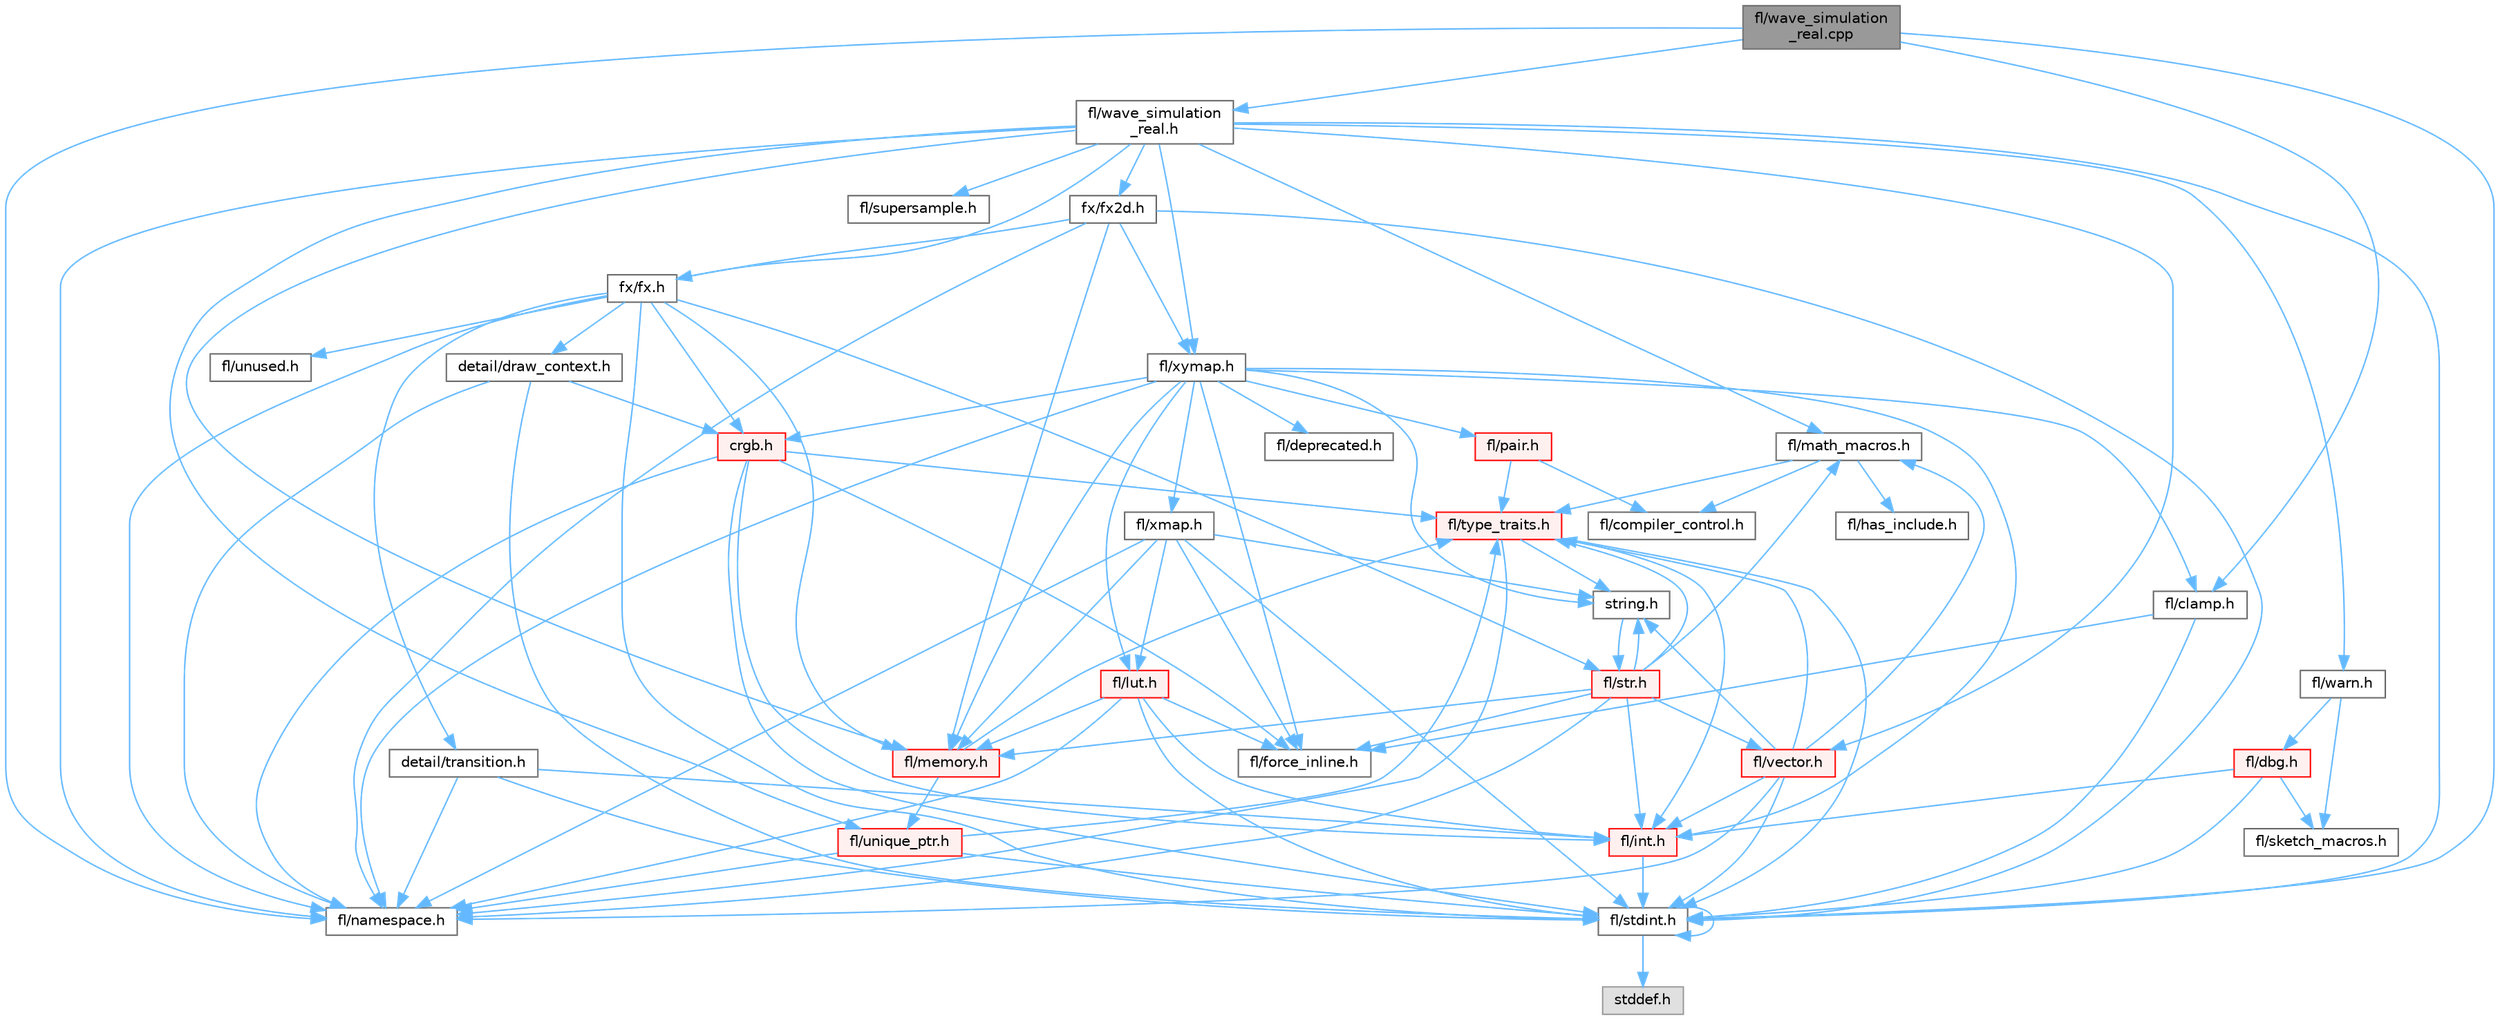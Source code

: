 digraph "fl/wave_simulation_real.cpp"
{
 // INTERACTIVE_SVG=YES
 // LATEX_PDF_SIZE
  bgcolor="transparent";
  edge [fontname=Helvetica,fontsize=10,labelfontname=Helvetica,labelfontsize=10];
  node [fontname=Helvetica,fontsize=10,shape=box,height=0.2,width=0.4];
  Node1 [id="Node000001",label="fl/wave_simulation\l_real.cpp",height=0.2,width=0.4,color="gray40", fillcolor="grey60", style="filled", fontcolor="black",tooltip=" "];
  Node1 -> Node2 [id="edge1_Node000001_Node000002",color="steelblue1",style="solid",tooltip=" "];
  Node2 [id="Node000002",label="fl/stdint.h",height=0.2,width=0.4,color="grey40", fillcolor="white", style="filled",URL="$df/dd8/stdint_8h.html",tooltip=" "];
  Node2 -> Node3 [id="edge2_Node000002_Node000003",color="steelblue1",style="solid",tooltip=" "];
  Node3 [id="Node000003",label="stddef.h",height=0.2,width=0.4,color="grey60", fillcolor="#E0E0E0", style="filled",tooltip=" "];
  Node2 -> Node2 [id="edge3_Node000002_Node000002",color="steelblue1",style="solid",tooltip=" "];
  Node1 -> Node4 [id="edge4_Node000001_Node000004",color="steelblue1",style="solid",tooltip=" "];
  Node4 [id="Node000004",label="fl/clamp.h",height=0.2,width=0.4,color="grey40", fillcolor="white", style="filled",URL="$d6/dd3/clamp_8h.html",tooltip=" "];
  Node4 -> Node2 [id="edge5_Node000004_Node000002",color="steelblue1",style="solid",tooltip=" "];
  Node4 -> Node5 [id="edge6_Node000004_Node000005",color="steelblue1",style="solid",tooltip=" "];
  Node5 [id="Node000005",label="fl/force_inline.h",height=0.2,width=0.4,color="grey40", fillcolor="white", style="filled",URL="$d4/d64/force__inline_8h.html",tooltip=" "];
  Node1 -> Node6 [id="edge7_Node000001_Node000006",color="steelblue1",style="solid",tooltip=" "];
  Node6 [id="Node000006",label="fl/namespace.h",height=0.2,width=0.4,color="grey40", fillcolor="white", style="filled",URL="$df/d2a/namespace_8h.html",tooltip="Implements the FastLED namespace macros."];
  Node1 -> Node7 [id="edge8_Node000001_Node000007",color="steelblue1",style="solid",tooltip=" "];
  Node7 [id="Node000007",label="fl/wave_simulation\l_real.h",height=0.2,width=0.4,color="grey40", fillcolor="white", style="filled",URL="$dd/d8e/wave__simulation__real_8h.html",tooltip=" "];
  Node7 -> Node2 [id="edge9_Node000007_Node000002",color="steelblue1",style="solid",tooltip=" "];
  Node7 -> Node8 [id="edge10_Node000007_Node000008",color="steelblue1",style="solid",tooltip=" "];
  Node8 [id="Node000008",label="fl/math_macros.h",height=0.2,width=0.4,color="grey40", fillcolor="white", style="filled",URL="$d8/db8/math__macros_8h.html",tooltip=" "];
  Node8 -> Node9 [id="edge11_Node000008_Node000009",color="steelblue1",style="solid",tooltip=" "];
  Node9 [id="Node000009",label="fl/has_include.h",height=0.2,width=0.4,color="grey40", fillcolor="white", style="filled",URL="$da/d99/has__include_8h.html",tooltip=" "];
  Node8 -> Node10 [id="edge12_Node000008_Node000010",color="steelblue1",style="solid",tooltip=" "];
  Node10 [id="Node000010",label="fl/compiler_control.h",height=0.2,width=0.4,color="grey40", fillcolor="white", style="filled",URL="$d4/d54/compiler__control_8h.html",tooltip=" "];
  Node8 -> Node11 [id="edge13_Node000008_Node000011",color="steelblue1",style="solid",tooltip=" "];
  Node11 [id="Node000011",label="fl/type_traits.h",height=0.2,width=0.4,color="red", fillcolor="#FFF0F0", style="filled",URL="$df/d63/type__traits_8h.html",tooltip=" "];
  Node11 -> Node12 [id="edge14_Node000011_Node000012",color="steelblue1",style="solid",tooltip=" "];
  Node12 [id="Node000012",label="string.h",height=0.2,width=0.4,color="grey40", fillcolor="white", style="filled",URL="$da/d66/string_8h.html",tooltip=" "];
  Node12 -> Node13 [id="edge15_Node000012_Node000013",color="steelblue1",style="solid",tooltip=" "];
  Node13 [id="Node000013",label="fl/str.h",height=0.2,width=0.4,color="red", fillcolor="#FFF0F0", style="filled",URL="$d1/d93/str_8h.html",tooltip=" "];
  Node13 -> Node14 [id="edge16_Node000013_Node000014",color="steelblue1",style="solid",tooltip=" "];
  Node14 [id="Node000014",label="fl/int.h",height=0.2,width=0.4,color="red", fillcolor="#FFF0F0", style="filled",URL="$d3/d7e/int_8h.html",tooltip=" "];
  Node14 -> Node2 [id="edge17_Node000014_Node000002",color="steelblue1",style="solid",tooltip=" "];
  Node13 -> Node12 [id="edge18_Node000013_Node000012",color="steelblue1",style="solid",tooltip=" "];
  Node13 -> Node8 [id="edge19_Node000013_Node000008",color="steelblue1",style="solid",tooltip=" "];
  Node13 -> Node6 [id="edge20_Node000013_Node000006",color="steelblue1",style="solid",tooltip=" "];
  Node13 -> Node20 [id="edge21_Node000013_Node000020",color="steelblue1",style="solid",tooltip=" "];
  Node20 [id="Node000020",label="fl/memory.h",height=0.2,width=0.4,color="red", fillcolor="#FFF0F0", style="filled",URL="$dc/d18/memory_8h.html",tooltip=" "];
  Node20 -> Node23 [id="edge22_Node000020_Node000023",color="steelblue1",style="solid",tooltip=" "];
  Node23 [id="Node000023",label="fl/unique_ptr.h",height=0.2,width=0.4,color="red", fillcolor="#FFF0F0", style="filled",URL="$da/d4b/unique__ptr_8h.html",tooltip=" "];
  Node23 -> Node6 [id="edge23_Node000023_Node000006",color="steelblue1",style="solid",tooltip=" "];
  Node23 -> Node11 [id="edge24_Node000023_Node000011",color="steelblue1",style="solid",tooltip=" "];
  Node23 -> Node2 [id="edge25_Node000023_Node000002",color="steelblue1",style="solid",tooltip=" "];
  Node20 -> Node11 [id="edge26_Node000020_Node000011",color="steelblue1",style="solid",tooltip=" "];
  Node13 -> Node11 [id="edge27_Node000013_Node000011",color="steelblue1",style="solid",tooltip=" "];
  Node13 -> Node47 [id="edge28_Node000013_Node000047",color="steelblue1",style="solid",tooltip=" "];
  Node47 [id="Node000047",label="fl/vector.h",height=0.2,width=0.4,color="red", fillcolor="#FFF0F0", style="filled",URL="$d6/d68/vector_8h.html",tooltip=" "];
  Node47 -> Node2 [id="edge29_Node000047_Node000002",color="steelblue1",style="solid",tooltip=" "];
  Node47 -> Node14 [id="edge30_Node000047_Node000014",color="steelblue1",style="solid",tooltip=" "];
  Node47 -> Node12 [id="edge31_Node000047_Node000012",color="steelblue1",style="solid",tooltip=" "];
  Node47 -> Node8 [id="edge32_Node000047_Node000008",color="steelblue1",style="solid",tooltip=" "];
  Node47 -> Node6 [id="edge33_Node000047_Node000006",color="steelblue1",style="solid",tooltip=" "];
  Node47 -> Node11 [id="edge34_Node000047_Node000011",color="steelblue1",style="solid",tooltip=" "];
  Node13 -> Node5 [id="edge35_Node000013_Node000005",color="steelblue1",style="solid",tooltip=" "];
  Node11 -> Node2 [id="edge36_Node000011_Node000002",color="steelblue1",style="solid",tooltip=" "];
  Node11 -> Node6 [id="edge37_Node000011_Node000006",color="steelblue1",style="solid",tooltip=" "];
  Node11 -> Node14 [id="edge38_Node000011_Node000014",color="steelblue1",style="solid",tooltip=" "];
  Node7 -> Node6 [id="edge39_Node000007_Node000006",color="steelblue1",style="solid",tooltip=" "];
  Node7 -> Node23 [id="edge40_Node000007_Node000023",color="steelblue1",style="solid",tooltip=" "];
  Node7 -> Node47 [id="edge41_Node000007_Node000047",color="steelblue1",style="solid",tooltip=" "];
  Node7 -> Node52 [id="edge42_Node000007_Node000052",color="steelblue1",style="solid",tooltip=" "];
  Node52 [id="Node000052",label="fl/warn.h",height=0.2,width=0.4,color="grey40", fillcolor="white", style="filled",URL="$de/d77/warn_8h.html",tooltip=" "];
  Node52 -> Node53 [id="edge43_Node000052_Node000053",color="steelblue1",style="solid",tooltip=" "];
  Node53 [id="Node000053",label="fl/dbg.h",height=0.2,width=0.4,color="red", fillcolor="#FFF0F0", style="filled",URL="$d6/d01/dbg_8h.html",tooltip=" "];
  Node53 -> Node63 [id="edge44_Node000053_Node000063",color="steelblue1",style="solid",tooltip=" "];
  Node63 [id="Node000063",label="fl/sketch_macros.h",height=0.2,width=0.4,color="grey40", fillcolor="white", style="filled",URL="$d1/dbc/sketch__macros_8h.html",tooltip=" "];
  Node53 -> Node14 [id="edge45_Node000053_Node000014",color="steelblue1",style="solid",tooltip=" "];
  Node53 -> Node2 [id="edge46_Node000053_Node000002",color="steelblue1",style="solid",tooltip=" "];
  Node52 -> Node63 [id="edge47_Node000052_Node000063",color="steelblue1",style="solid",tooltip=" "];
  Node7 -> Node20 [id="edge48_Node000007_Node000020",color="steelblue1",style="solid",tooltip=" "];
  Node7 -> Node64 [id="edge49_Node000007_Node000064",color="steelblue1",style="solid",tooltip=" "];
  Node64 [id="Node000064",label="fl/supersample.h",height=0.2,width=0.4,color="grey40", fillcolor="white", style="filled",URL="$d2/dce/supersample_8h.html",tooltip=" "];
  Node7 -> Node65 [id="edge50_Node000007_Node000065",color="steelblue1",style="solid",tooltip=" "];
  Node65 [id="Node000065",label="fl/xymap.h",height=0.2,width=0.4,color="grey40", fillcolor="white", style="filled",URL="$da/d61/xymap_8h.html",tooltip=" "];
  Node65 -> Node14 [id="edge51_Node000065_Node000014",color="steelblue1",style="solid",tooltip=" "];
  Node65 -> Node6 [id="edge52_Node000065_Node000006",color="steelblue1",style="solid",tooltip=" "];
  Node65 -> Node5 [id="edge53_Node000065_Node000005",color="steelblue1",style="solid",tooltip=" "];
  Node65 -> Node66 [id="edge54_Node000065_Node000066",color="steelblue1",style="solid",tooltip=" "];
  Node66 [id="Node000066",label="fl/pair.h",height=0.2,width=0.4,color="red", fillcolor="#FFF0F0", style="filled",URL="$d3/d41/pair_8h.html",tooltip=" "];
  Node66 -> Node10 [id="edge55_Node000066_Node000010",color="steelblue1",style="solid",tooltip=" "];
  Node66 -> Node11 [id="edge56_Node000066_Node000011",color="steelblue1",style="solid",tooltip=" "];
  Node65 -> Node12 [id="edge57_Node000065_Node000012",color="steelblue1",style="solid",tooltip=" "];
  Node65 -> Node55 [id="edge58_Node000065_Node000055",color="steelblue1",style="solid",tooltip=" "];
  Node55 [id="Node000055",label="crgb.h",height=0.2,width=0.4,color="red", fillcolor="#FFF0F0", style="filled",URL="$db/dd1/crgb_8h.html",tooltip="Defines the red, green, and blue (RGB) pixel struct."];
  Node55 -> Node2 [id="edge59_Node000055_Node000002",color="steelblue1",style="solid",tooltip=" "];
  Node55 -> Node14 [id="edge60_Node000055_Node000014",color="steelblue1",style="solid",tooltip=" "];
  Node55 -> Node6 [id="edge61_Node000055_Node000006",color="steelblue1",style="solid",tooltip=" "];
  Node55 -> Node5 [id="edge62_Node000055_Node000005",color="steelblue1",style="solid",tooltip=" "];
  Node55 -> Node11 [id="edge63_Node000055_Node000011",color="steelblue1",style="solid",tooltip=" "];
  Node65 -> Node4 [id="edge64_Node000065_Node000004",color="steelblue1",style="solid",tooltip=" "];
  Node65 -> Node67 [id="edge65_Node000065_Node000067",color="steelblue1",style="solid",tooltip=" "];
  Node67 [id="Node000067",label="fl/lut.h",height=0.2,width=0.4,color="red", fillcolor="#FFF0F0", style="filled",URL="$db/d54/lut_8h.html",tooltip=" "];
  Node67 -> Node5 [id="edge66_Node000067_Node000005",color="steelblue1",style="solid",tooltip=" "];
  Node67 -> Node20 [id="edge67_Node000067_Node000020",color="steelblue1",style="solid",tooltip=" "];
  Node67 -> Node2 [id="edge68_Node000067_Node000002",color="steelblue1",style="solid",tooltip=" "];
  Node67 -> Node14 [id="edge69_Node000067_Node000014",color="steelblue1",style="solid",tooltip=" "];
  Node67 -> Node6 [id="edge70_Node000067_Node000006",color="steelblue1",style="solid",tooltip=" "];
  Node65 -> Node20 [id="edge71_Node000065_Node000020",color="steelblue1",style="solid",tooltip=" "];
  Node65 -> Node38 [id="edge72_Node000065_Node000038",color="steelblue1",style="solid",tooltip=" "];
  Node38 [id="Node000038",label="fl/deprecated.h",height=0.2,width=0.4,color="grey40", fillcolor="white", style="filled",URL="$d4/dce/deprecated_8h.html",tooltip=" "];
  Node65 -> Node68 [id="edge73_Node000065_Node000068",color="steelblue1",style="solid",tooltip=" "];
  Node68 [id="Node000068",label="fl/xmap.h",height=0.2,width=0.4,color="grey40", fillcolor="white", style="filled",URL="$dd/dcc/xmap_8h.html",tooltip=" "];
  Node68 -> Node2 [id="edge74_Node000068_Node000002",color="steelblue1",style="solid",tooltip=" "];
  Node68 -> Node12 [id="edge75_Node000068_Node000012",color="steelblue1",style="solid",tooltip=" "];
  Node68 -> Node5 [id="edge76_Node000068_Node000005",color="steelblue1",style="solid",tooltip=" "];
  Node68 -> Node67 [id="edge77_Node000068_Node000067",color="steelblue1",style="solid",tooltip=" "];
  Node68 -> Node20 [id="edge78_Node000068_Node000020",color="steelblue1",style="solid",tooltip=" "];
  Node68 -> Node6 [id="edge79_Node000068_Node000006",color="steelblue1",style="solid",tooltip=" "];
  Node7 -> Node69 [id="edge80_Node000007_Node000069",color="steelblue1",style="solid",tooltip=" "];
  Node69 [id="Node000069",label="fx/fx.h",height=0.2,width=0.4,color="grey40", fillcolor="white", style="filled",URL="$d2/d0c/fx_8h.html",tooltip=" "];
  Node69 -> Node2 [id="edge81_Node000069_Node000002",color="steelblue1",style="solid",tooltip=" "];
  Node69 -> Node55 [id="edge82_Node000069_Node000055",color="steelblue1",style="solid",tooltip=" "];
  Node69 -> Node70 [id="edge83_Node000069_Node000070",color="steelblue1",style="solid",tooltip=" "];
  Node70 [id="Node000070",label="detail/draw_context.h",height=0.2,width=0.4,color="grey40", fillcolor="white", style="filled",URL="$db/ded/draw__context_8h.html",tooltip=" "];
  Node70 -> Node55 [id="edge84_Node000070_Node000055",color="steelblue1",style="solid",tooltip=" "];
  Node70 -> Node6 [id="edge85_Node000070_Node000006",color="steelblue1",style="solid",tooltip=" "];
  Node70 -> Node2 [id="edge86_Node000070_Node000002",color="steelblue1",style="solid",tooltip=" "];
  Node69 -> Node71 [id="edge87_Node000069_Node000071",color="steelblue1",style="solid",tooltip=" "];
  Node71 [id="Node000071",label="detail/transition.h",height=0.2,width=0.4,color="grey40", fillcolor="white", style="filled",URL="$d7/df7/transition_8h.html",tooltip=" "];
  Node71 -> Node6 [id="edge88_Node000071_Node000006",color="steelblue1",style="solid",tooltip=" "];
  Node71 -> Node2 [id="edge89_Node000071_Node000002",color="steelblue1",style="solid",tooltip=" "];
  Node71 -> Node14 [id="edge90_Node000071_Node000014",color="steelblue1",style="solid",tooltip=" "];
  Node69 -> Node6 [id="edge91_Node000069_Node000006",color="steelblue1",style="solid",tooltip=" "];
  Node69 -> Node20 [id="edge92_Node000069_Node000020",color="steelblue1",style="solid",tooltip=" "];
  Node69 -> Node13 [id="edge93_Node000069_Node000013",color="steelblue1",style="solid",tooltip=" "];
  Node69 -> Node33 [id="edge94_Node000069_Node000033",color="steelblue1",style="solid",tooltip=" "];
  Node33 [id="Node000033",label="fl/unused.h",height=0.2,width=0.4,color="grey40", fillcolor="white", style="filled",URL="$d8/d4b/unused_8h.html",tooltip=" "];
  Node7 -> Node72 [id="edge95_Node000007_Node000072",color="steelblue1",style="solid",tooltip=" "];
  Node72 [id="Node000072",label="fx/fx2d.h",height=0.2,width=0.4,color="grey40", fillcolor="white", style="filled",URL="$d9/d43/fx2d_8h.html",tooltip=" "];
  Node72 -> Node2 [id="edge96_Node000072_Node000002",color="steelblue1",style="solid",tooltip=" "];
  Node72 -> Node6 [id="edge97_Node000072_Node000006",color="steelblue1",style="solid",tooltip=" "];
  Node72 -> Node20 [id="edge98_Node000072_Node000020",color="steelblue1",style="solid",tooltip=" "];
  Node72 -> Node65 [id="edge99_Node000072_Node000065",color="steelblue1",style="solid",tooltip=" "];
  Node72 -> Node69 [id="edge100_Node000072_Node000069",color="steelblue1",style="solid",tooltip=" "];
}
